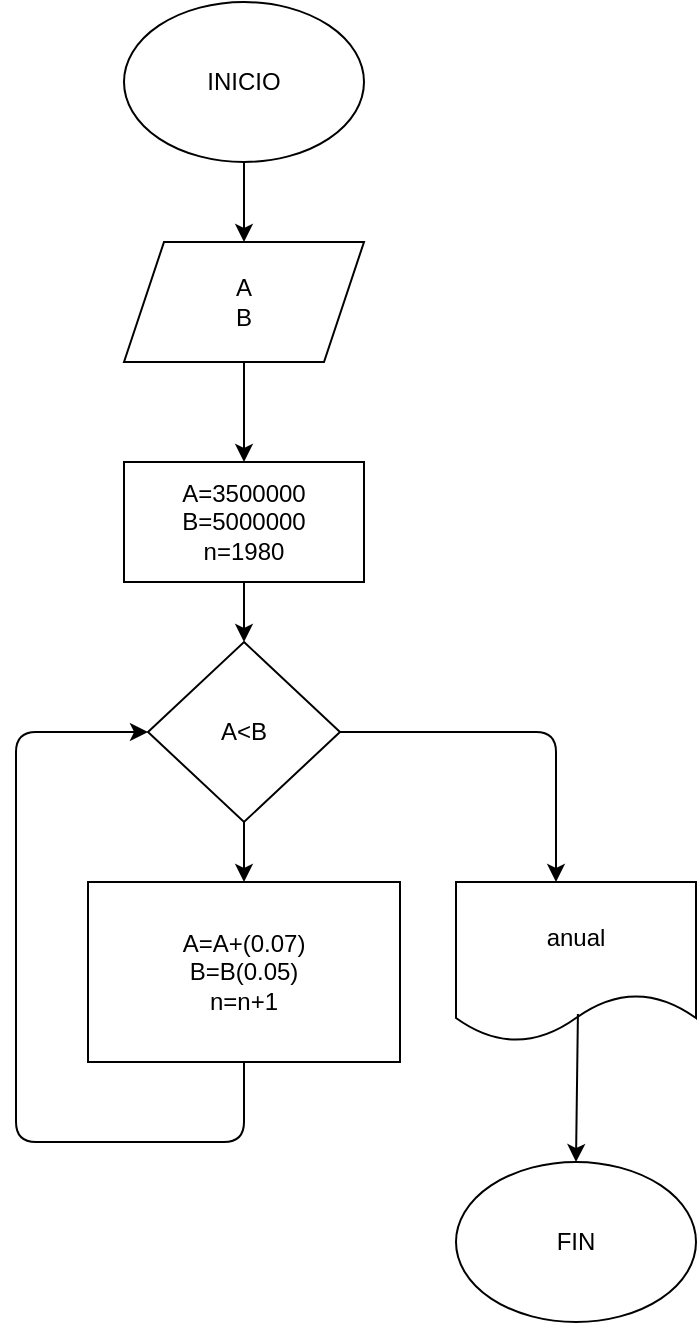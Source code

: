 <mxfile>
    <diagram id="Pm7-9EZVxDVFCsrEQmkz" name="Página-1">
        <mxGraphModel dx="804" dy="470" grid="1" gridSize="10" guides="1" tooltips="1" connect="1" arrows="1" fold="1" page="1" pageScale="1" pageWidth="827" pageHeight="1169" math="0" shadow="0">
            <root>
                <mxCell id="0"/>
                <mxCell id="1" parent="0"/>
                <mxCell id="4" value="" style="edgeStyle=none;html=1;" edge="1" parent="1" source="2" target="3">
                    <mxGeometry relative="1" as="geometry"/>
                </mxCell>
                <mxCell id="2" value="INICIO" style="ellipse;whiteSpace=wrap;html=1;" vertex="1" parent="1">
                    <mxGeometry x="294" y="20" width="120" height="80" as="geometry"/>
                </mxCell>
                <mxCell id="6" value="" style="edgeStyle=none;html=1;" edge="1" parent="1" source="3" target="5">
                    <mxGeometry relative="1" as="geometry"/>
                </mxCell>
                <mxCell id="3" value="A&lt;br&gt;B" style="shape=parallelogram;perimeter=parallelogramPerimeter;whiteSpace=wrap;html=1;fixedSize=1;" vertex="1" parent="1">
                    <mxGeometry x="294" y="140" width="120" height="60" as="geometry"/>
                </mxCell>
                <mxCell id="8" value="" style="edgeStyle=none;html=1;" edge="1" parent="1" source="5">
                    <mxGeometry relative="1" as="geometry">
                        <mxPoint x="354" y="340" as="targetPoint"/>
                    </mxGeometry>
                </mxCell>
                <mxCell id="5" value="A=3500000&lt;br&gt;B=5000000&lt;br&gt;n=1980" style="whiteSpace=wrap;html=1;" vertex="1" parent="1">
                    <mxGeometry x="294" y="250" width="120" height="60" as="geometry"/>
                </mxCell>
                <mxCell id="11" value="" style="edgeStyle=none;html=1;" edge="1" parent="1" source="9" target="10">
                    <mxGeometry relative="1" as="geometry"/>
                </mxCell>
                <mxCell id="9" value="A&amp;lt;B" style="rhombus;whiteSpace=wrap;html=1;" vertex="1" parent="1">
                    <mxGeometry x="306" y="340" width="96" height="90" as="geometry"/>
                </mxCell>
                <mxCell id="10" value="A=A+(0.07)&lt;br&gt;B=B(0.05)&lt;br&gt;n=n+1" style="whiteSpace=wrap;html=1;" vertex="1" parent="1">
                    <mxGeometry x="276" y="460" width="156" height="90" as="geometry"/>
                </mxCell>
                <mxCell id="12" value="" style="endArrow=classic;html=1;exitX=0.5;exitY=1;exitDx=0;exitDy=0;entryX=0;entryY=0.5;entryDx=0;entryDy=0;" edge="1" parent="1" source="10" target="9">
                    <mxGeometry width="50" height="50" relative="1" as="geometry">
                        <mxPoint x="140" y="580" as="sourcePoint"/>
                        <mxPoint x="300" y="380" as="targetPoint"/>
                        <Array as="points">
                            <mxPoint x="354" y="590"/>
                            <mxPoint x="240" y="590"/>
                            <mxPoint x="240" y="385"/>
                        </Array>
                    </mxGeometry>
                </mxCell>
                <mxCell id="13" value="" style="endArrow=classic;html=1;exitX=1;exitY=0.5;exitDx=0;exitDy=0;" edge="1" parent="1" source="9">
                    <mxGeometry width="50" height="50" relative="1" as="geometry">
                        <mxPoint x="450" y="420" as="sourcePoint"/>
                        <mxPoint x="510" y="460" as="targetPoint"/>
                        <Array as="points">
                            <mxPoint x="510" y="385"/>
                        </Array>
                    </mxGeometry>
                </mxCell>
                <mxCell id="14" value="anual" style="shape=document;whiteSpace=wrap;html=1;boundedLbl=1;" vertex="1" parent="1">
                    <mxGeometry x="460" y="460" width="120" height="80" as="geometry"/>
                </mxCell>
                <mxCell id="15" value="" style="endArrow=classic;html=1;exitX=0.508;exitY=0.825;exitDx=0;exitDy=0;exitPerimeter=0;" edge="1" parent="1" source="14">
                    <mxGeometry width="50" height="50" relative="1" as="geometry">
                        <mxPoint x="500" y="650" as="sourcePoint"/>
                        <mxPoint x="520" y="600" as="targetPoint"/>
                    </mxGeometry>
                </mxCell>
                <mxCell id="16" value="FIN" style="ellipse;whiteSpace=wrap;html=1;" vertex="1" parent="1">
                    <mxGeometry x="460" y="600" width="120" height="80" as="geometry"/>
                </mxCell>
            </root>
        </mxGraphModel>
    </diagram>
</mxfile>